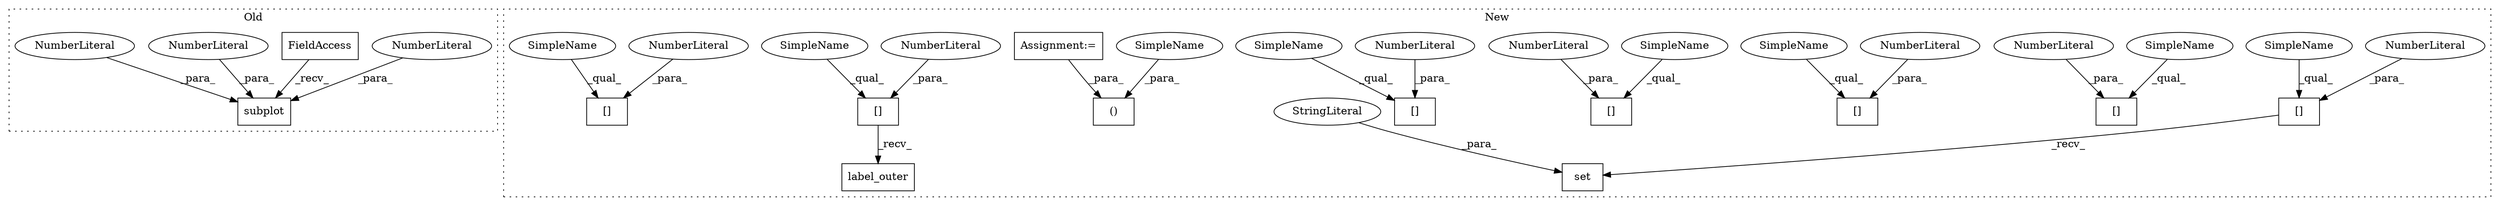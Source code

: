 digraph G {
subgraph cluster0 {
1 [label="subplot" a="32" s="1630,1643" l="8,1" shape="box"];
3 [label="NumberLiteral" a="34" s="1642" l="1" shape="ellipse"];
5 [label="FieldAccess" a="22" s="1612" l="10" shape="box"];
6 [label="NumberLiteral" a="34" s="1640" l="1" shape="ellipse"];
7 [label="NumberLiteral" a="34" s="1638" l="1" shape="ellipse"];
label = "Old";
style="dotted";
}
subgraph cluster1 {
2 [label="set" a="32" s="1503,1522" l="4,1" shape="box"];
4 [label="StringLiteral" a="45" s="1507" l="15" shape="ellipse"];
8 [label="[]" a="2" s="1497,1501" l="3,1" shape="box"];
9 [label="NumberLiteral" a="34" s="1500" l="1" shape="ellipse"];
10 [label="[]" a="2" s="1683,1687" l="3,1" shape="box"];
11 [label="()" a="106" s="1293" l="18" shape="box"];
12 [label="[]" a="2" s="1878,1882" l="3,1" shape="box"];
13 [label="NumberLiteral" a="34" s="1881" l="1" shape="ellipse"];
14 [label="[]" a="2" s="1485,1489" l="3,1" shape="box"];
15 [label="NumberLiteral" a="34" s="1686" l="1" shape="ellipse"];
16 [label="[]" a="2" s="1724,1728" l="3,1" shape="box"];
17 [label="NumberLiteral" a="34" s="1488" l="1" shape="ellipse"];
18 [label="[]" a="2" s="1695,1699" l="3,1" shape="box"];
19 [label="NumberLiteral" a="34" s="1727" l="1" shape="ellipse"];
20 [label="[]" a="2" s="1529,1533" l="3,1" shape="box"];
21 [label="NumberLiteral" a="34" s="1532" l="1" shape="ellipse"];
22 [label="NumberLiteral" a="34" s="1698" l="1" shape="ellipse"];
23 [label="label_outer" a="32" s="1535" l="13" shape="box"];
24 [label="Assignment:=" a="7" s="188" l="3" shape="box"];
25 [label="SimpleName" a="42" s="1309" l="2" shape="ellipse"];
26 [label="SimpleName" a="42" s="1695" l="2" shape="ellipse"];
27 [label="SimpleName" a="42" s="1485" l="2" shape="ellipse"];
28 [label="SimpleName" a="42" s="1529" l="2" shape="ellipse"];
29 [label="SimpleName" a="42" s="1878" l="2" shape="ellipse"];
30 [label="SimpleName" a="42" s="1683" l="2" shape="ellipse"];
31 [label="SimpleName" a="42" s="1724" l="2" shape="ellipse"];
32 [label="SimpleName" a="42" s="1497" l="2" shape="ellipse"];
label = "New";
style="dotted";
}
3 -> 1 [label="_para_"];
4 -> 2 [label="_para_"];
5 -> 1 [label="_recv_"];
6 -> 1 [label="_para_"];
7 -> 1 [label="_para_"];
8 -> 2 [label="_recv_"];
9 -> 8 [label="_para_"];
13 -> 12 [label="_para_"];
15 -> 10 [label="_para_"];
17 -> 14 [label="_para_"];
19 -> 16 [label="_para_"];
20 -> 23 [label="_recv_"];
21 -> 20 [label="_para_"];
22 -> 18 [label="_para_"];
24 -> 11 [label="_para_"];
25 -> 11 [label="_para_"];
26 -> 18 [label="_qual_"];
27 -> 14 [label="_qual_"];
28 -> 20 [label="_qual_"];
29 -> 12 [label="_qual_"];
30 -> 10 [label="_qual_"];
31 -> 16 [label="_qual_"];
32 -> 8 [label="_qual_"];
}